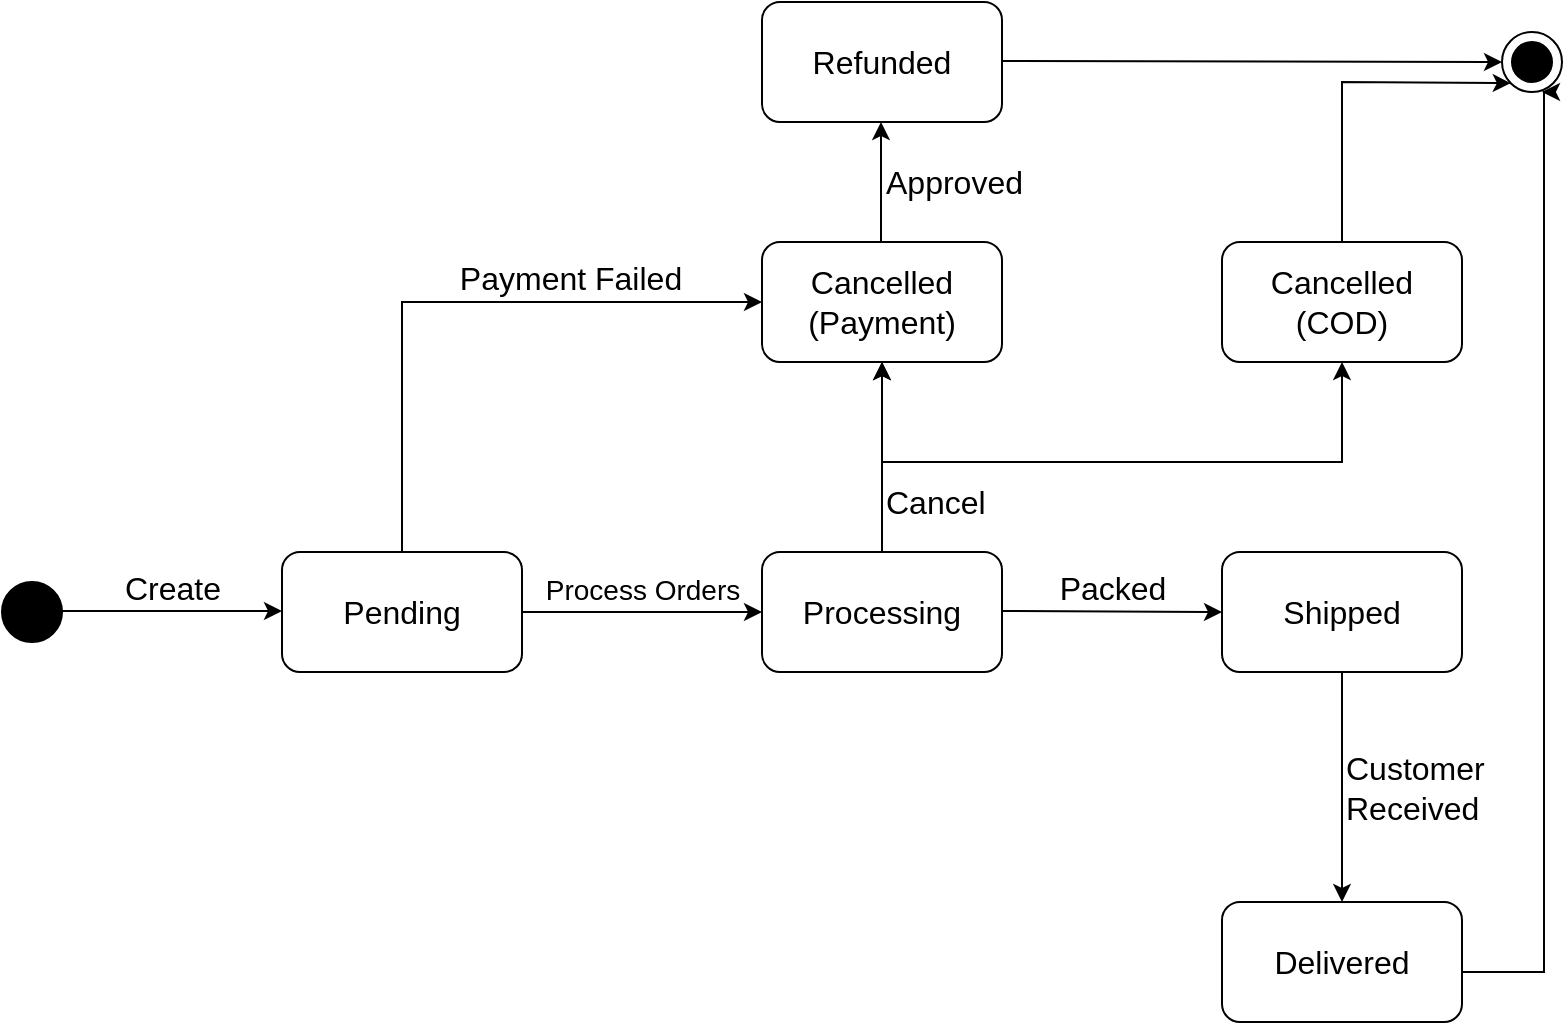 <mxfile version="26.2.15">
  <diagram name="Page-1" id="n16gf5ILMu0z-XxDJGp-">
    <mxGraphModel dx="1034" dy="536" grid="1" gridSize="10" guides="1" tooltips="1" connect="1" arrows="1" fold="1" page="1" pageScale="1" pageWidth="850" pageHeight="1100" math="0" shadow="0">
      <root>
        <mxCell id="0" />
        <mxCell id="1" parent="0" />
        <mxCell id="n-CixOECC6nO9hWs0rPc-1" value="" style="ellipse;whiteSpace=wrap;html=1;aspect=fixed;fillColor=#000000;" parent="1" vertex="1">
          <mxGeometry x="50" y="310" width="30" height="30" as="geometry" />
        </mxCell>
        <mxCell id="n-CixOECC6nO9hWs0rPc-2" value="Create" style="endArrow=classic;html=1;rounded=0;fontSize=16;align=center;labelPosition=center;verticalLabelPosition=top;verticalAlign=bottom;" parent="1" edge="1">
          <mxGeometry width="50" height="50" relative="1" as="geometry">
            <mxPoint x="80" y="324.5" as="sourcePoint" />
            <mxPoint x="190" y="324.5" as="targetPoint" />
          </mxGeometry>
        </mxCell>
        <mxCell id="n-CixOECC6nO9hWs0rPc-3" value="Pending" style="rounded=1;whiteSpace=wrap;html=1;fontSize=16;" parent="1" vertex="1">
          <mxGeometry x="190" y="295" width="120" height="60" as="geometry" />
        </mxCell>
        <mxCell id="n-CixOECC6nO9hWs0rPc-15" value="" style="edgeStyle=orthogonalEdgeStyle;rounded=0;orthogonalLoop=1;jettySize=auto;html=1;" parent="1" source="n-CixOECC6nO9hWs0rPc-6" target="n-CixOECC6nO9hWs0rPc-9" edge="1">
          <mxGeometry relative="1" as="geometry" />
        </mxCell>
        <mxCell id="n-CixOECC6nO9hWs0rPc-16" value="" style="edgeStyle=orthogonalEdgeStyle;rounded=0;orthogonalLoop=1;jettySize=auto;html=1;" parent="1" source="n-CixOECC6nO9hWs0rPc-6" target="n-CixOECC6nO9hWs0rPc-9" edge="1">
          <mxGeometry relative="1" as="geometry" />
        </mxCell>
        <mxCell id="n-CixOECC6nO9hWs0rPc-6" value="Processing" style="rounded=1;whiteSpace=wrap;html=1;fontSize=16;" parent="1" vertex="1">
          <mxGeometry x="430" y="295" width="120" height="60" as="geometry" />
        </mxCell>
        <mxCell id="n-CixOECC6nO9hWs0rPc-7" value="Packed" style="endArrow=classic;html=1;rounded=0;fontSize=16;align=center;labelPosition=center;verticalLabelPosition=top;verticalAlign=bottom;" parent="1" edge="1">
          <mxGeometry width="50" height="50" relative="1" as="geometry">
            <mxPoint x="550" y="324.5" as="sourcePoint" />
            <mxPoint x="660" y="325" as="targetPoint" />
            <mxPoint as="offset" />
          </mxGeometry>
        </mxCell>
        <mxCell id="n-CixOECC6nO9hWs0rPc-8" value="Shipped" style="rounded=1;whiteSpace=wrap;html=1;fontSize=16;" parent="1" vertex="1">
          <mxGeometry x="660" y="295" width="120" height="60" as="geometry" />
        </mxCell>
        <mxCell id="n-CixOECC6nO9hWs0rPc-9" value="Cancelled&lt;div&gt;(Payment)&lt;/div&gt;" style="rounded=1;whiteSpace=wrap;html=1;fontSize=16;" parent="1" vertex="1">
          <mxGeometry x="430" y="140" width="120" height="60" as="geometry" />
        </mxCell>
        <mxCell id="n-CixOECC6nO9hWs0rPc-37" style="edgeStyle=orthogonalEdgeStyle;rounded=0;orthogonalLoop=1;jettySize=auto;html=1;exitX=1;exitY=0.5;exitDx=0;exitDy=0;" parent="1" edge="1">
          <mxGeometry relative="1" as="geometry">
            <mxPoint x="820" y="65" as="targetPoint" />
            <mxPoint x="780" y="505" as="sourcePoint" />
            <Array as="points">
              <mxPoint x="821" y="505" />
            </Array>
          </mxGeometry>
        </mxCell>
        <mxCell id="n-CixOECC6nO9hWs0rPc-10" value="Delivered" style="rounded=1;whiteSpace=wrap;html=1;fontSize=16;" parent="1" vertex="1">
          <mxGeometry x="660" y="470" width="120" height="60" as="geometry" />
        </mxCell>
        <mxCell id="n-CixOECC6nO9hWs0rPc-12" value="Customer&amp;nbsp;&lt;div&gt;Received&lt;/div&gt;" style="endArrow=classic;html=1;rounded=0;fontSize=16;align=left;labelPosition=right;verticalLabelPosition=middle;verticalAlign=middle;exitX=0.5;exitY=1;exitDx=0;exitDy=0;" parent="1" source="n-CixOECC6nO9hWs0rPc-8" edge="1">
          <mxGeometry width="50" height="50" relative="1" as="geometry">
            <mxPoint x="720" y="360" as="sourcePoint" />
            <mxPoint x="720" y="470" as="targetPoint" />
            <mxPoint as="offset" />
          </mxGeometry>
        </mxCell>
        <mxCell id="n-CixOECC6nO9hWs0rPc-13" value="Payment Failed" style="endArrow=classic;html=1;rounded=0;entryX=0;entryY=0.5;entryDx=0;entryDy=0;labelPosition=center;verticalLabelPosition=top;align=center;verticalAlign=bottom;fontSize=16;" parent="1" target="n-CixOECC6nO9hWs0rPc-9" edge="1">
          <mxGeometry x="0.368" width="50" height="50" relative="1" as="geometry">
            <mxPoint x="250" y="295" as="sourcePoint" />
            <mxPoint x="420" y="140" as="targetPoint" />
            <Array as="points">
              <mxPoint x="250" y="170" />
            </Array>
            <mxPoint as="offset" />
          </mxGeometry>
        </mxCell>
        <mxCell id="n-CixOECC6nO9hWs0rPc-14" value="Cancel" style="endArrow=classic;html=1;rounded=0;fontSize=16;labelPosition=right;verticalLabelPosition=middle;align=left;verticalAlign=middle;entryX=0.5;entryY=1;entryDx=0;entryDy=0;" parent="1" target="n-CixOECC6nO9hWs0rPc-30" edge="1">
          <mxGeometry x="-0.846" width="50" height="50" relative="1" as="geometry">
            <mxPoint x="490" y="295" as="sourcePoint" />
            <mxPoint x="700" y="200" as="targetPoint" />
            <Array as="points">
              <mxPoint x="490" y="250" />
              <mxPoint x="720" y="250" />
            </Array>
            <mxPoint as="offset" />
          </mxGeometry>
        </mxCell>
        <mxCell id="n-CixOECC6nO9hWs0rPc-19" value="Approved" style="endArrow=classic;html=1;rounded=0;fontSize=16;labelPosition=right;verticalLabelPosition=middle;align=left;verticalAlign=middle;" parent="1" edge="1">
          <mxGeometry width="50" height="50" relative="1" as="geometry">
            <mxPoint x="489.5" y="140" as="sourcePoint" />
            <mxPoint x="489.5" y="80" as="targetPoint" />
            <mxPoint as="offset" />
          </mxGeometry>
        </mxCell>
        <mxCell id="n-CixOECC6nO9hWs0rPc-20" value="Refunded" style="rounded=1;whiteSpace=wrap;html=1;fontSize=16;" parent="1" vertex="1">
          <mxGeometry x="430" y="20" width="120" height="60" as="geometry" />
        </mxCell>
        <mxCell id="n-CixOECC6nO9hWs0rPc-28" value="" style="ellipse;whiteSpace=wrap;html=1;aspect=fixed;fillColor=#FFFFFF;strokeColor=#000000;" parent="1" vertex="1">
          <mxGeometry x="800" y="35" width="30" height="30" as="geometry" />
        </mxCell>
        <mxCell id="n-CixOECC6nO9hWs0rPc-29" value="" style="ellipse;whiteSpace=wrap;html=1;aspect=fixed;fillColor=#000000;strokeColor=#000000;" parent="1" vertex="1">
          <mxGeometry x="805" y="40" width="20" height="20" as="geometry" />
        </mxCell>
        <mxCell id="n-CixOECC6nO9hWs0rPc-30" value="Cancelled&lt;div&gt;(COD)&lt;/div&gt;" style="rounded=1;whiteSpace=wrap;html=1;fontSize=16;" parent="1" vertex="1">
          <mxGeometry x="660" y="140" width="120" height="60" as="geometry" />
        </mxCell>
        <mxCell id="n-CixOECC6nO9hWs0rPc-31" style="edgeStyle=orthogonalEdgeStyle;rounded=0;orthogonalLoop=1;jettySize=auto;html=1;exitX=0;exitY=0;exitDx=0;exitDy=0;entryX=0.5;entryY=0;entryDx=0;entryDy=0;" parent="1" source="n-CixOECC6nO9hWs0rPc-29" target="n-CixOECC6nO9hWs0rPc-29" edge="1">
          <mxGeometry relative="1" as="geometry" />
        </mxCell>
        <mxCell id="n-CixOECC6nO9hWs0rPc-32" value="" style="endArrow=classic;html=1;rounded=0;exitX=1;exitY=0.5;exitDx=0;exitDy=0;entryX=0;entryY=0.5;entryDx=0;entryDy=0;" parent="1" target="n-CixOECC6nO9hWs0rPc-28" edge="1">
          <mxGeometry width="50" height="50" relative="1" as="geometry">
            <mxPoint x="550" y="49.5" as="sourcePoint" />
            <mxPoint x="790" y="50" as="targetPoint" />
          </mxGeometry>
        </mxCell>
        <mxCell id="n-CixOECC6nO9hWs0rPc-39" value="" style="endArrow=classic;html=1;rounded=0;entryX=0;entryY=1;entryDx=0;entryDy=0;" parent="1" target="n-CixOECC6nO9hWs0rPc-28" edge="1">
          <mxGeometry width="50" height="50" relative="1" as="geometry">
            <mxPoint x="720" y="140" as="sourcePoint" />
            <mxPoint x="770" y="90" as="targetPoint" />
            <Array as="points">
              <mxPoint x="720" y="60" />
            </Array>
          </mxGeometry>
        </mxCell>
        <mxCell id="m3yap8rE7lKuXDOaStOd-1" value="Process Orders" style="endArrow=classic;html=1;rounded=0;entryX=0;entryY=0.5;entryDx=0;entryDy=0;exitX=1;exitY=0.5;exitDx=0;exitDy=0;fontSize=14;labelPosition=center;verticalLabelPosition=top;align=center;verticalAlign=bottom;" parent="1" source="n-CixOECC6nO9hWs0rPc-3" target="n-CixOECC6nO9hWs0rPc-6" edge="1">
          <mxGeometry width="50" height="50" relative="1" as="geometry">
            <mxPoint x="320" y="316.8" as="sourcePoint" />
            <mxPoint x="360" y="280" as="targetPoint" />
          </mxGeometry>
        </mxCell>
      </root>
    </mxGraphModel>
  </diagram>
</mxfile>
